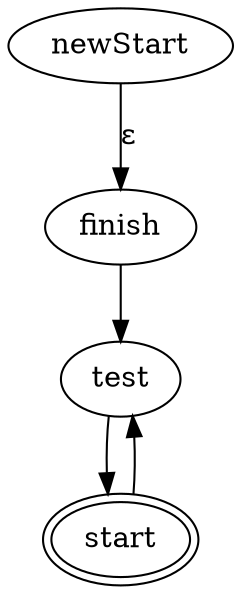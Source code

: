 digraph OUT {
test -> start;
start [peripheries=2];
start -> test;
finish -> test;
newStart -> finish [label=ε];
}
